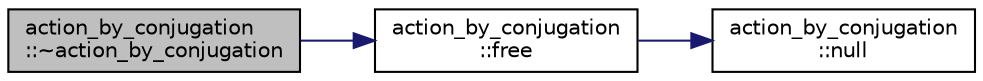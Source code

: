 digraph "action_by_conjugation::~action_by_conjugation"
{
  edge [fontname="Helvetica",fontsize="10",labelfontname="Helvetica",labelfontsize="10"];
  node [fontname="Helvetica",fontsize="10",shape=record];
  rankdir="LR";
  Node3 [label="action_by_conjugation\l::~action_by_conjugation",height=0.2,width=0.4,color="black", fillcolor="grey75", style="filled", fontcolor="black"];
  Node3 -> Node4 [color="midnightblue",fontsize="10",style="solid",fontname="Helvetica"];
  Node4 [label="action_by_conjugation\l::free",height=0.2,width=0.4,color="black", fillcolor="white", style="filled",URL="$d3/dda/classaction__by__conjugation.html#a6a7deae7eb106313e5f49bef8f913cbd"];
  Node4 -> Node5 [color="midnightblue",fontsize="10",style="solid",fontname="Helvetica"];
  Node5 [label="action_by_conjugation\l::null",height=0.2,width=0.4,color="black", fillcolor="white", style="filled",URL="$d3/dda/classaction__by__conjugation.html#aadc034b92d79634208c083893675331e"];
}
